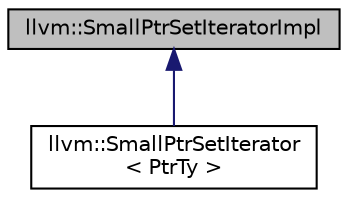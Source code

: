 digraph "llvm::SmallPtrSetIteratorImpl"
{
 // LATEX_PDF_SIZE
  bgcolor="transparent";
  edge [fontname="Helvetica",fontsize="10",labelfontname="Helvetica",labelfontsize="10"];
  node [fontname="Helvetica",fontsize="10",shape=record];
  Node1 [label="llvm::SmallPtrSetIteratorImpl",height=0.2,width=0.4,color="black", fillcolor="grey75", style="filled", fontcolor="black",tooltip="SmallPtrSetIteratorImpl - This is the common base class shared between all instances of SmallPtrSetIt..."];
  Node1 -> Node2 [dir="back",color="midnightblue",fontsize="10",style="solid",fontname="Helvetica"];
  Node2 [label="llvm::SmallPtrSetIterator\l\< PtrTy \>",height=0.2,width=0.4,color="black",URL="$classllvm_1_1SmallPtrSetIterator.html",tooltip="SmallPtrSetIterator - This implements a const_iterator for SmallPtrSet."];
}
